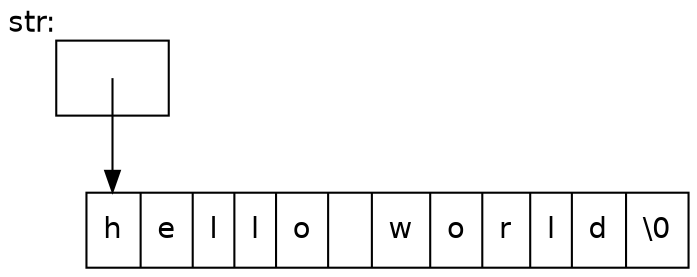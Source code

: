digraph G {
	node [fontname="Helvetica"];
	ptr [label="<0>",xlabel="str:",shape=record];
	stack [shape=record,label="<0>h|e|l|l|o||w|o|r|l|d|\\0"];
	ptr:0:c -> stack:0 [tailclip=false];
}
